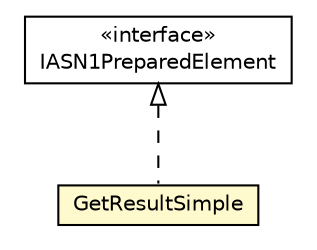 #!/usr/local/bin/dot
#
# Class diagram 
# Generated by UMLGraph version R5_6-24-gf6e263 (http://www.umlgraph.org/)
#

digraph G {
	edge [fontname="Helvetica",fontsize=10,labelfontname="Helvetica",labelfontsize=10];
	node [fontname="Helvetica",fontsize=10,shape=plaintext];
	nodesep=0.25;
	ranksep=0.5;
	// org.universAAL.lddi.lib.ieeex73std.org.bn.coders.IASN1PreparedElement
	c4054464 [label=<<table title="org.universAAL.lddi.lib.ieeex73std.org.bn.coders.IASN1PreparedElement" border="0" cellborder="1" cellspacing="0" cellpadding="2" port="p" href="../../org/bn/coders/IASN1PreparedElement.html">
		<tr><td><table border="0" cellspacing="0" cellpadding="1">
<tr><td align="center" balign="center"> &#171;interface&#187; </td></tr>
<tr><td align="center" balign="center"> IASN1PreparedElement </td></tr>
		</table></td></tr>
		</table>>, URL="../../org/bn/coders/IASN1PreparedElement.html", fontname="Helvetica", fontcolor="black", fontsize=10.0];
	// org.universAAL.lddi.lib.ieeex73std.x73.p20601.GetResultSimple
	c4054526 [label=<<table title="org.universAAL.lddi.lib.ieeex73std.x73.p20601.GetResultSimple" border="0" cellborder="1" cellspacing="0" cellpadding="2" port="p" bgcolor="lemonChiffon" href="./GetResultSimple.html">
		<tr><td><table border="0" cellspacing="0" cellpadding="1">
<tr><td align="center" balign="center"> GetResultSimple </td></tr>
		</table></td></tr>
		</table>>, URL="./GetResultSimple.html", fontname="Helvetica", fontcolor="black", fontsize=10.0];
	//org.universAAL.lddi.lib.ieeex73std.x73.p20601.GetResultSimple implements org.universAAL.lddi.lib.ieeex73std.org.bn.coders.IASN1PreparedElement
	c4054464:p -> c4054526:p [dir=back,arrowtail=empty,style=dashed];
}

